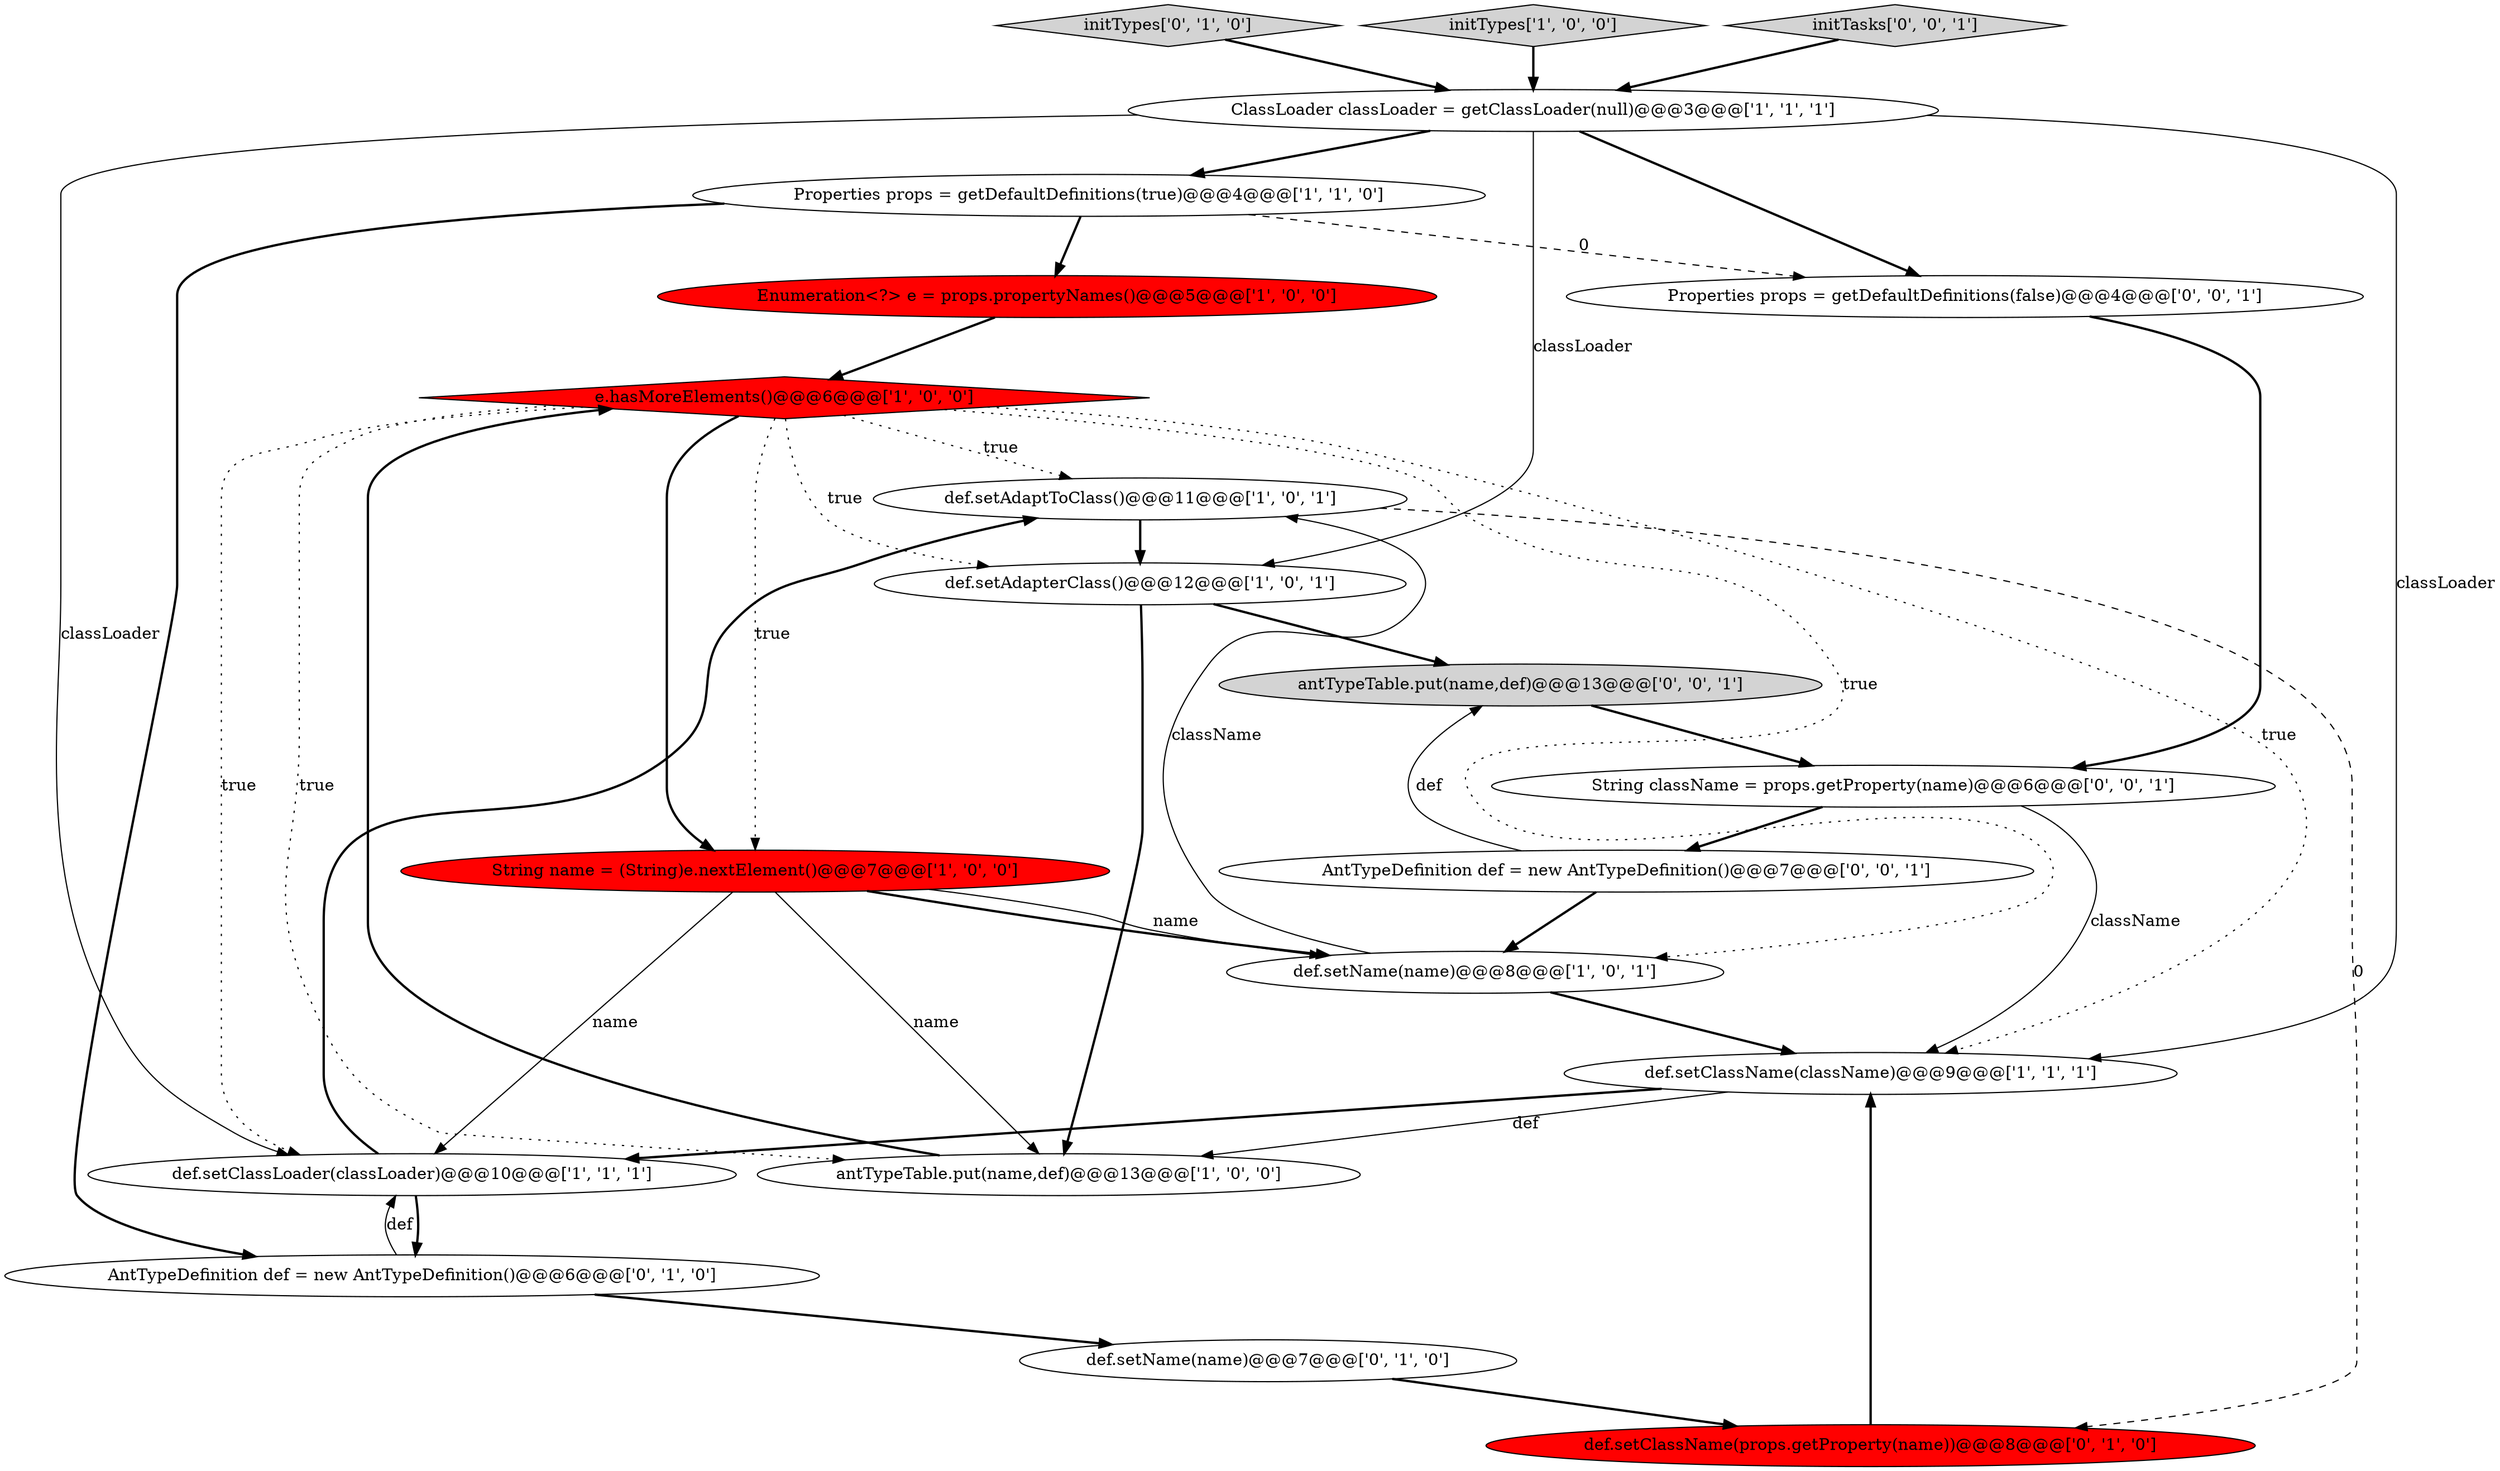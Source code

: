 digraph {
3 [style = filled, label = "Enumeration<?> e = props.propertyNames()@@@5@@@['1', '0', '0']", fillcolor = red, shape = ellipse image = "AAA1AAABBB1BBB"];
9 [style = filled, label = "ClassLoader classLoader = getClassLoader(null)@@@3@@@['1', '1', '1']", fillcolor = white, shape = ellipse image = "AAA0AAABBB1BBB"];
5 [style = filled, label = "def.setAdaptToClass()@@@11@@@['1', '0', '1']", fillcolor = white, shape = ellipse image = "AAA0AAABBB1BBB"];
2 [style = filled, label = "def.setName(name)@@@8@@@['1', '0', '1']", fillcolor = white, shape = ellipse image = "AAA0AAABBB1BBB"];
11 [style = filled, label = "antTypeTable.put(name,def)@@@13@@@['1', '0', '0']", fillcolor = white, shape = ellipse image = "AAA0AAABBB1BBB"];
20 [style = filled, label = "Properties props = getDefaultDefinitions(false)@@@4@@@['0', '0', '1']", fillcolor = white, shape = ellipse image = "AAA0AAABBB3BBB"];
14 [style = filled, label = "initTypes['0', '1', '0']", fillcolor = lightgray, shape = diamond image = "AAA0AAABBB2BBB"];
15 [style = filled, label = "AntTypeDefinition def = new AntTypeDefinition()@@@6@@@['0', '1', '0']", fillcolor = white, shape = ellipse image = "AAA0AAABBB2BBB"];
7 [style = filled, label = "e.hasMoreElements()@@@6@@@['1', '0', '0']", fillcolor = red, shape = diamond image = "AAA1AAABBB1BBB"];
16 [style = filled, label = "String className = props.getProperty(name)@@@6@@@['0', '0', '1']", fillcolor = white, shape = ellipse image = "AAA0AAABBB3BBB"];
8 [style = filled, label = "def.setAdapterClass()@@@12@@@['1', '0', '1']", fillcolor = white, shape = ellipse image = "AAA0AAABBB1BBB"];
17 [style = filled, label = "AntTypeDefinition def = new AntTypeDefinition()@@@7@@@['0', '0', '1']", fillcolor = white, shape = ellipse image = "AAA0AAABBB3BBB"];
4 [style = filled, label = "String name = (String)e.nextElement()@@@7@@@['1', '0', '0']", fillcolor = red, shape = ellipse image = "AAA1AAABBB1BBB"];
1 [style = filled, label = "def.setClassName(className)@@@9@@@['1', '1', '1']", fillcolor = white, shape = ellipse image = "AAA0AAABBB1BBB"];
13 [style = filled, label = "def.setClassName(props.getProperty(name))@@@8@@@['0', '1', '0']", fillcolor = red, shape = ellipse image = "AAA1AAABBB2BBB"];
19 [style = filled, label = "antTypeTable.put(name,def)@@@13@@@['0', '0', '1']", fillcolor = lightgray, shape = ellipse image = "AAA0AAABBB3BBB"];
0 [style = filled, label = "Properties props = getDefaultDefinitions(true)@@@4@@@['1', '1', '0']", fillcolor = white, shape = ellipse image = "AAA0AAABBB1BBB"];
6 [style = filled, label = "def.setClassLoader(classLoader)@@@10@@@['1', '1', '1']", fillcolor = white, shape = ellipse image = "AAA0AAABBB1BBB"];
10 [style = filled, label = "initTypes['1', '0', '0']", fillcolor = lightgray, shape = diamond image = "AAA0AAABBB1BBB"];
12 [style = filled, label = "def.setName(name)@@@7@@@['0', '1', '0']", fillcolor = white, shape = ellipse image = "AAA0AAABBB2BBB"];
18 [style = filled, label = "initTasks['0', '0', '1']", fillcolor = lightgray, shape = diamond image = "AAA0AAABBB3BBB"];
5->13 [style = dashed, label="0"];
0->3 [style = bold, label=""];
9->8 [style = solid, label="classLoader"];
7->2 [style = dotted, label="true"];
5->8 [style = bold, label=""];
7->6 [style = dotted, label="true"];
9->0 [style = bold, label=""];
1->11 [style = solid, label="def"];
9->1 [style = solid, label="classLoader"];
2->1 [style = bold, label=""];
8->19 [style = bold, label=""];
2->5 [style = solid, label="className"];
9->20 [style = bold, label=""];
4->2 [style = bold, label=""];
7->4 [style = bold, label=""];
16->17 [style = bold, label=""];
0->20 [style = dashed, label="0"];
16->1 [style = solid, label="className"];
0->15 [style = bold, label=""];
13->1 [style = bold, label=""];
6->15 [style = bold, label=""];
19->16 [style = bold, label=""];
7->5 [style = dotted, label="true"];
12->13 [style = bold, label=""];
9->6 [style = solid, label="classLoader"];
6->5 [style = bold, label=""];
1->6 [style = bold, label=""];
20->16 [style = bold, label=""];
7->11 [style = dotted, label="true"];
17->2 [style = bold, label=""];
3->7 [style = bold, label=""];
4->6 [style = solid, label="name"];
17->19 [style = solid, label="def"];
7->4 [style = dotted, label="true"];
18->9 [style = bold, label=""];
14->9 [style = bold, label=""];
10->9 [style = bold, label=""];
15->12 [style = bold, label=""];
7->1 [style = dotted, label="true"];
7->8 [style = dotted, label="true"];
8->11 [style = bold, label=""];
4->2 [style = solid, label="name"];
15->6 [style = solid, label="def"];
11->7 [style = bold, label=""];
4->11 [style = solid, label="name"];
}
